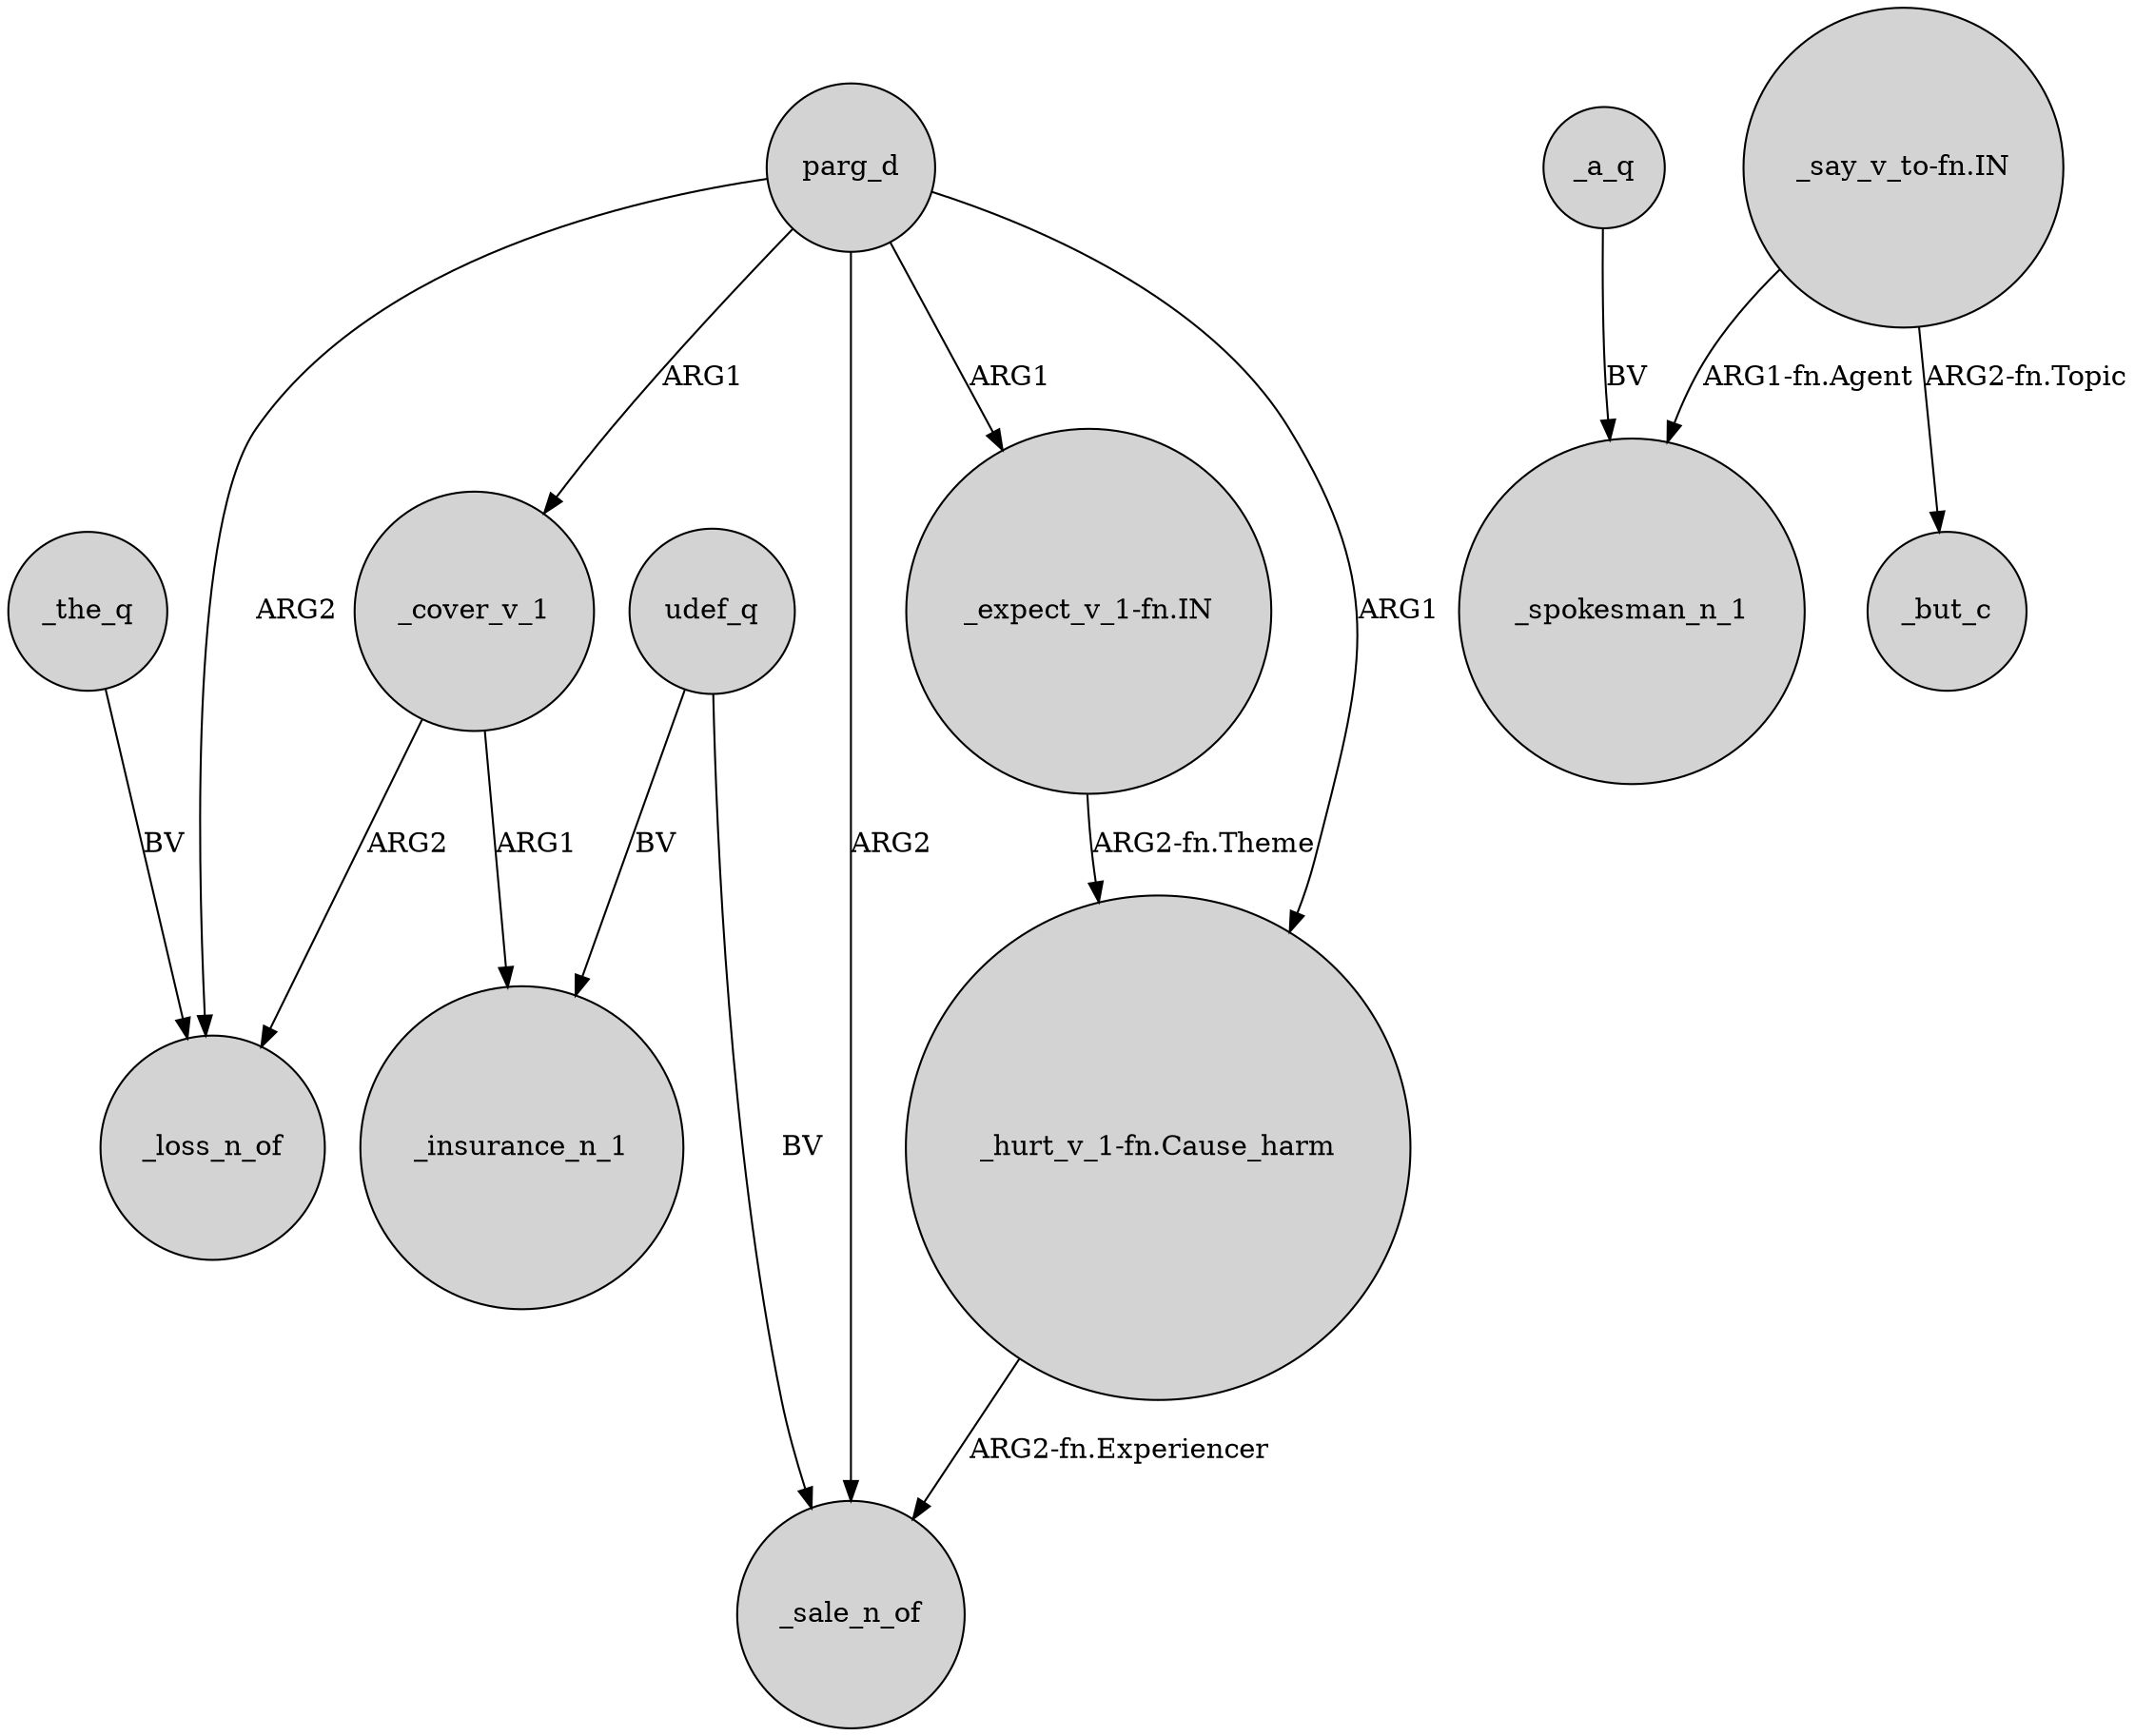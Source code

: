 digraph {
	node [shape=circle style=filled]
	parg_d -> _cover_v_1 [label=ARG1]
	parg_d -> _loss_n_of [label=ARG2]
	udef_q -> _insurance_n_1 [label=BV]
	_cover_v_1 -> _insurance_n_1 [label=ARG1]
	_a_q -> _spokesman_n_1 [label=BV]
	"_hurt_v_1-fn.Cause_harm" -> _sale_n_of [label="ARG2-fn.Experiencer"]
	parg_d -> _sale_n_of [label=ARG2]
	_the_q -> _loss_n_of [label=BV]
	parg_d -> "_expect_v_1-fn.IN" [label=ARG1]
	_cover_v_1 -> _loss_n_of [label=ARG2]
	"_say_v_to-fn.IN" -> _but_c [label="ARG2-fn.Topic"]
	"_say_v_to-fn.IN" -> _spokesman_n_1 [label="ARG1-fn.Agent"]
	udef_q -> _sale_n_of [label=BV]
	"_expect_v_1-fn.IN" -> "_hurt_v_1-fn.Cause_harm" [label="ARG2-fn.Theme"]
	parg_d -> "_hurt_v_1-fn.Cause_harm" [label=ARG1]
}
